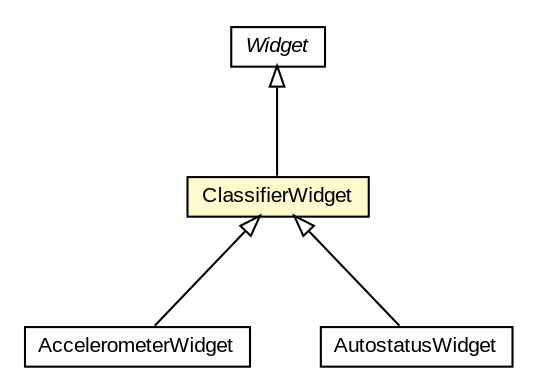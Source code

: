 #!/usr/local/bin/dot
#
# Class diagram 
# Generated by UMLGraph version 5.3 (http://www.umlgraph.org/)
#

digraph G {
	edge [fontname="arial",fontsize=10,labelfontname="arial",labelfontsize=10];
	node [fontname="arial",fontsize=10,shape=plaintext];
	nodesep=0.25;
	ranksep=0.5;
	// context.arch.intelligibility.apps.accelerometer.AccelerometerWidget
	c50533 [label=<<table title="context.arch.intelligibility.apps.accelerometer.AccelerometerWidget" border="0" cellborder="1" cellspacing="0" cellpadding="2" port="p" href="../intelligibility/apps/accelerometer/AccelerometerWidget.html">
		<tr><td><table border="0" cellspacing="0" cellpadding="1">
<tr><td align="center" balign="center"> AccelerometerWidget </td></tr>
		</table></td></tr>
		</table>>, fontname="arial", fontcolor="black", fontsize=10.0];
	// context.arch.widget.Widget
	c50609 [label=<<table title="context.arch.widget.Widget" border="0" cellborder="1" cellspacing="0" cellpadding="2" port="p" href="./Widget.html">
		<tr><td><table border="0" cellspacing="0" cellpadding="1">
<tr><td align="center" balign="center"><font face="arial italic"> Widget </font></td></tr>
		</table></td></tr>
		</table>>, fontname="arial", fontcolor="black", fontsize=10.0];
	// context.arch.widget.ClassifierWidget
	c50615 [label=<<table title="context.arch.widget.ClassifierWidget" border="0" cellborder="1" cellspacing="0" cellpadding="2" port="p" bgcolor="lemonChiffon" href="./ClassifierWidget.html">
		<tr><td><table border="0" cellspacing="0" cellpadding="1">
<tr><td align="center" balign="center"> ClassifierWidget </td></tr>
		</table></td></tr>
		</table>>, fontname="arial", fontcolor="black", fontsize=10.0];
	// context.arch.intelligibility.apps.imautostatus.AutostatusWidget
	c50829 [label=<<table title="context.arch.intelligibility.apps.imautostatus.AutostatusWidget" border="0" cellborder="1" cellspacing="0" cellpadding="2" port="p" href="../intelligibility/apps/imautostatus/AutostatusWidget.html">
		<tr><td><table border="0" cellspacing="0" cellpadding="1">
<tr><td align="center" balign="center"> AutostatusWidget </td></tr>
		</table></td></tr>
		</table>>, fontname="arial", fontcolor="black", fontsize=10.0];
	//context.arch.intelligibility.apps.accelerometer.AccelerometerWidget extends context.arch.widget.ClassifierWidget
	c50615:p -> c50533:p [dir=back,arrowtail=empty];
	//context.arch.widget.ClassifierWidget extends context.arch.widget.Widget
	c50609:p -> c50615:p [dir=back,arrowtail=empty];
	//context.arch.intelligibility.apps.imautostatus.AutostatusWidget extends context.arch.widget.ClassifierWidget
	c50615:p -> c50829:p [dir=back,arrowtail=empty];
}

